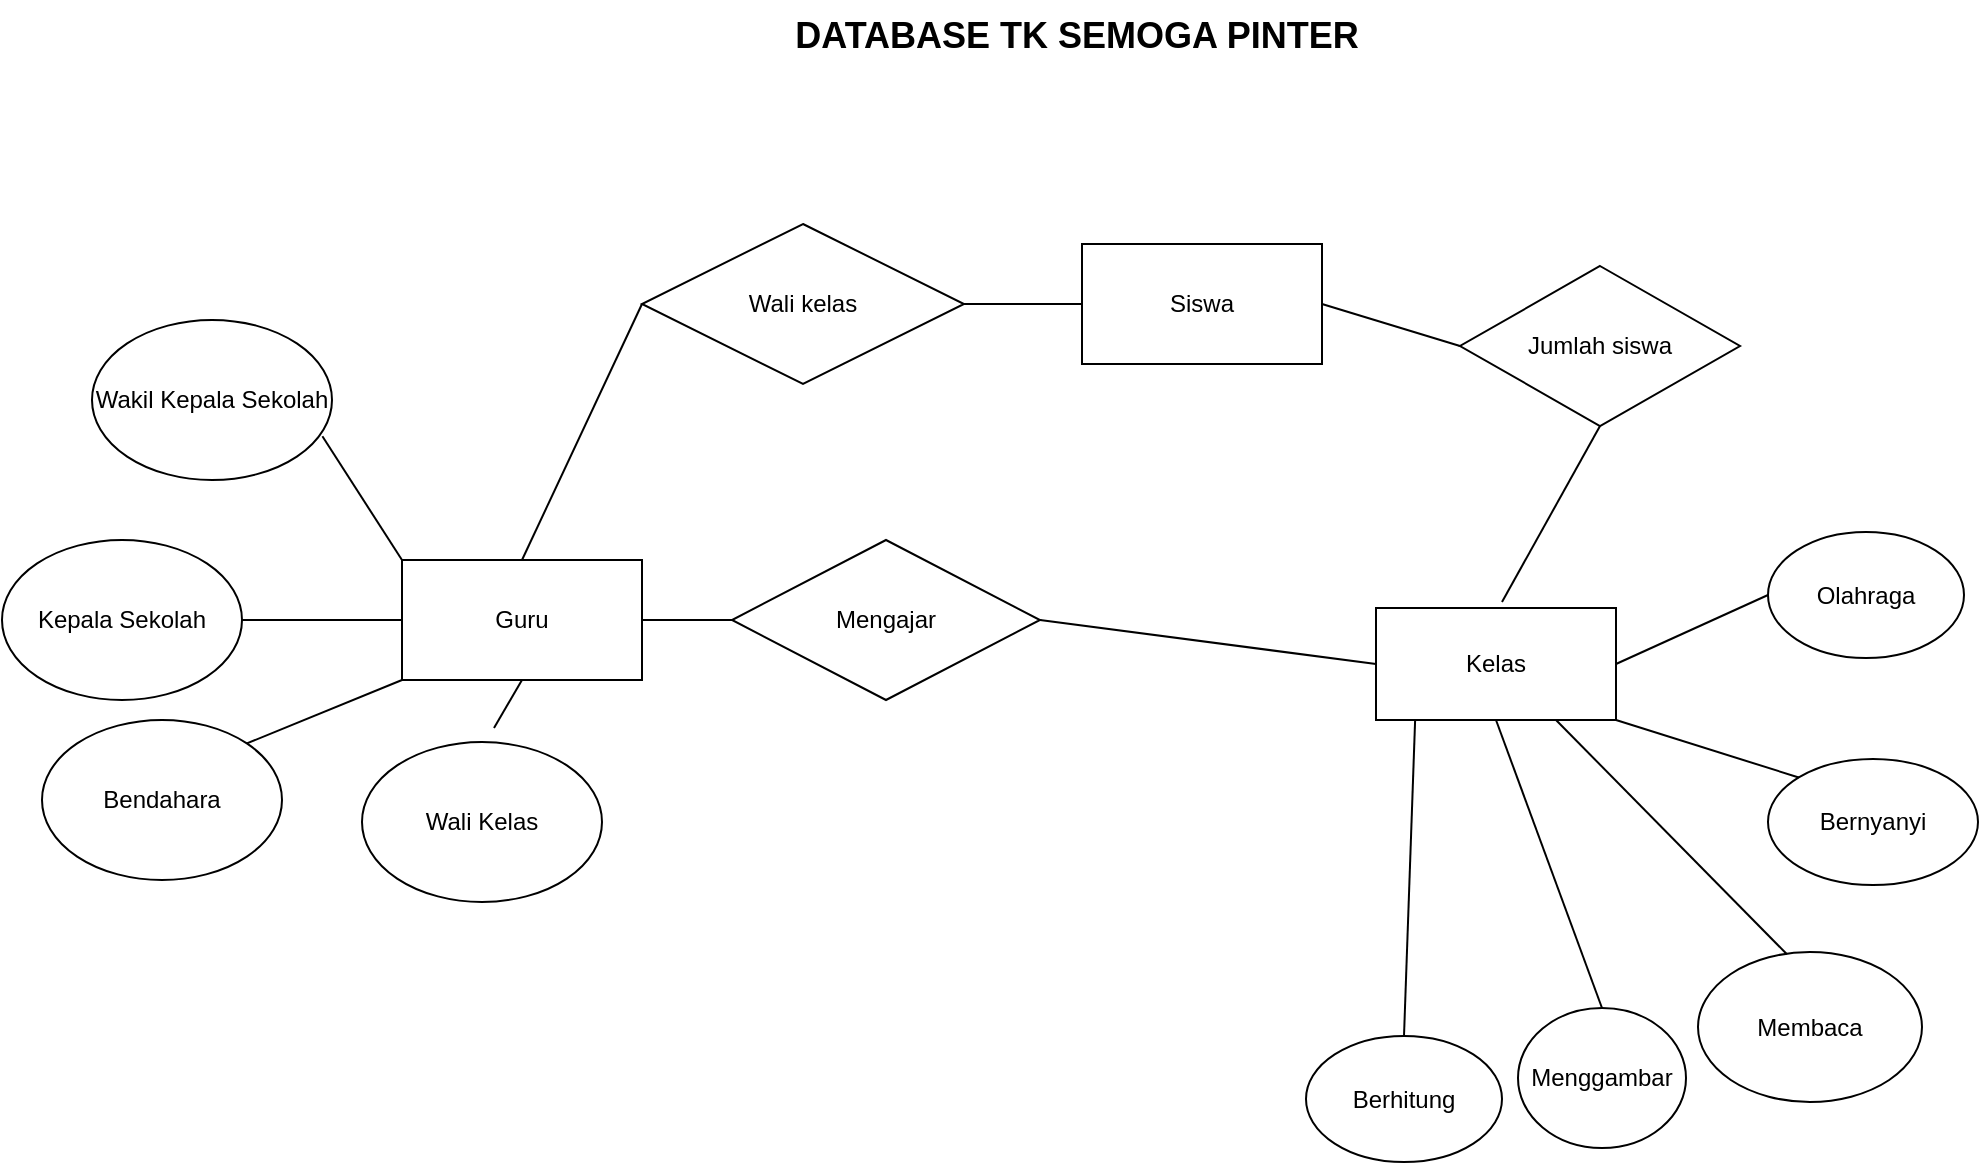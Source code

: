 <mxfile version="13.9.2" type="github">
  <diagram id="J-GzeOjwE6s1S8E7Yjq6" name="Page-1">
    <mxGraphModel dx="1117" dy="749" grid="1" gridSize="7" guides="1" tooltips="1" connect="1" arrows="1" fold="1" page="1" pageScale="1" pageWidth="1169" pageHeight="1654" math="0" shadow="0">
      <root>
        <mxCell id="0" />
        <mxCell id="1" parent="0" />
        <mxCell id="clS-MIO6Z_xPgHVX3ysG-19" value="Kepala Sekolah" style="ellipse;whiteSpace=wrap;html=1;" vertex="1" parent="1">
          <mxGeometry x="160" y="340" width="120" height="80" as="geometry" />
        </mxCell>
        <mxCell id="clS-MIO6Z_xPgHVX3ysG-20" value="Guru" style="rounded=0;whiteSpace=wrap;html=1;" vertex="1" parent="1">
          <mxGeometry x="360" y="350" width="120" height="60" as="geometry" />
        </mxCell>
        <mxCell id="clS-MIO6Z_xPgHVX3ysG-21" value="Wakil Kepala Sekolah" style="ellipse;whiteSpace=wrap;html=1;" vertex="1" parent="1">
          <mxGeometry x="205" y="230" width="120" height="80" as="geometry" />
        </mxCell>
        <mxCell id="clS-MIO6Z_xPgHVX3ysG-23" value="Bendahara" style="ellipse;whiteSpace=wrap;html=1;" vertex="1" parent="1">
          <mxGeometry x="180" y="430" width="120" height="80" as="geometry" />
        </mxCell>
        <mxCell id="clS-MIO6Z_xPgHVX3ysG-26" value="Mengajar" style="rhombus;whiteSpace=wrap;html=1;" vertex="1" parent="1">
          <mxGeometry x="525" y="340" width="154" height="80" as="geometry" />
        </mxCell>
        <mxCell id="clS-MIO6Z_xPgHVX3ysG-29" value="Wali Kelas" style="ellipse;whiteSpace=wrap;html=1;" vertex="1" parent="1">
          <mxGeometry x="340" y="441" width="120" height="80" as="geometry" />
        </mxCell>
        <mxCell id="clS-MIO6Z_xPgHVX3ysG-33" value="Kelas" style="rounded=0;whiteSpace=wrap;html=1;" vertex="1" parent="1">
          <mxGeometry x="847" y="374" width="120" height="56" as="geometry" />
        </mxCell>
        <mxCell id="clS-MIO6Z_xPgHVX3ysG-34" value="" style="endArrow=none;html=1;exitX=1;exitY=0.5;exitDx=0;exitDy=0;entryX=0;entryY=0.5;entryDx=0;entryDy=0;" edge="1" parent="1" source="clS-MIO6Z_xPgHVX3ysG-20" target="clS-MIO6Z_xPgHVX3ysG-26">
          <mxGeometry width="50" height="50" relative="1" as="geometry">
            <mxPoint x="553" y="554" as="sourcePoint" />
            <mxPoint x="603" y="504" as="targetPoint" />
          </mxGeometry>
        </mxCell>
        <mxCell id="clS-MIO6Z_xPgHVX3ysG-35" value="" style="endArrow=none;html=1;entryX=0;entryY=0.5;entryDx=0;entryDy=0;exitX=1;exitY=0.5;exitDx=0;exitDy=0;" edge="1" parent="1" source="clS-MIO6Z_xPgHVX3ysG-19" target="clS-MIO6Z_xPgHVX3ysG-20">
          <mxGeometry width="50" height="50" relative="1" as="geometry">
            <mxPoint x="553" y="554" as="sourcePoint" />
            <mxPoint x="603" y="504" as="targetPoint" />
          </mxGeometry>
        </mxCell>
        <mxCell id="clS-MIO6Z_xPgHVX3ysG-36" value="" style="endArrow=none;html=1;exitX=0;exitY=1;exitDx=0;exitDy=0;entryX=1;entryY=0;entryDx=0;entryDy=0;" edge="1" parent="1" source="clS-MIO6Z_xPgHVX3ysG-20" target="clS-MIO6Z_xPgHVX3ysG-23">
          <mxGeometry width="50" height="50" relative="1" as="geometry">
            <mxPoint x="553" y="554" as="sourcePoint" />
            <mxPoint x="603" y="504" as="targetPoint" />
          </mxGeometry>
        </mxCell>
        <mxCell id="clS-MIO6Z_xPgHVX3ysG-37" value="" style="endArrow=none;html=1;exitX=0.5;exitY=1;exitDx=0;exitDy=0;" edge="1" parent="1" source="clS-MIO6Z_xPgHVX3ysG-20">
          <mxGeometry width="50" height="50" relative="1" as="geometry">
            <mxPoint x="553" y="554" as="sourcePoint" />
            <mxPoint x="406" y="434" as="targetPoint" />
          </mxGeometry>
        </mxCell>
        <mxCell id="clS-MIO6Z_xPgHVX3ysG-38" value="" style="endArrow=none;html=1;exitX=0.96;exitY=0.727;exitDx=0;exitDy=0;exitPerimeter=0;entryX=0;entryY=0;entryDx=0;entryDy=0;" edge="1" parent="1" source="clS-MIO6Z_xPgHVX3ysG-21" target="clS-MIO6Z_xPgHVX3ysG-20">
          <mxGeometry width="50" height="50" relative="1" as="geometry">
            <mxPoint x="553" y="554" as="sourcePoint" />
            <mxPoint x="603" y="504" as="targetPoint" />
          </mxGeometry>
        </mxCell>
        <mxCell id="clS-MIO6Z_xPgHVX3ysG-40" value="Berhitung" style="ellipse;whiteSpace=wrap;html=1;" vertex="1" parent="1">
          <mxGeometry x="812" y="588" width="98" height="63" as="geometry" />
        </mxCell>
        <mxCell id="clS-MIO6Z_xPgHVX3ysG-41" value="Wali kelas" style="rhombus;whiteSpace=wrap;html=1;rounded=0;" vertex="1" parent="1">
          <mxGeometry x="480" y="182" width="161" height="80" as="geometry" />
        </mxCell>
        <mxCell id="clS-MIO6Z_xPgHVX3ysG-44" value="" style="endArrow=none;html=1;exitX=0.5;exitY=0;exitDx=0;exitDy=0;entryX=0;entryY=0.5;entryDx=0;entryDy=0;" edge="1" parent="1" source="clS-MIO6Z_xPgHVX3ysG-20" target="clS-MIO6Z_xPgHVX3ysG-41">
          <mxGeometry width="50" height="50" relative="1" as="geometry">
            <mxPoint x="553" y="491" as="sourcePoint" />
            <mxPoint x="603" y="441" as="targetPoint" />
          </mxGeometry>
        </mxCell>
        <mxCell id="clS-MIO6Z_xPgHVX3ysG-45" value="Bernyanyi" style="ellipse;whiteSpace=wrap;html=1;" vertex="1" parent="1">
          <mxGeometry x="1043" y="449.5" width="105" height="63" as="geometry" />
        </mxCell>
        <mxCell id="clS-MIO6Z_xPgHVX3ysG-46" value="Menggambar" style="ellipse;whiteSpace=wrap;html=1;" vertex="1" parent="1">
          <mxGeometry x="918" y="574" width="84" height="70" as="geometry" />
        </mxCell>
        <mxCell id="clS-MIO6Z_xPgHVX3ysG-47" value="Membaca" style="ellipse;whiteSpace=wrap;html=1;" vertex="1" parent="1">
          <mxGeometry x="1008" y="546" width="112" height="75" as="geometry" />
        </mxCell>
        <mxCell id="clS-MIO6Z_xPgHVX3ysG-48" value="Olahraga" style="ellipse;whiteSpace=wrap;html=1;" vertex="1" parent="1">
          <mxGeometry x="1043" y="336" width="98" height="63" as="geometry" />
        </mxCell>
        <mxCell id="clS-MIO6Z_xPgHVX3ysG-49" value="" style="endArrow=none;html=1;exitX=0.163;exitY=1.003;exitDx=0;exitDy=0;exitPerimeter=0;entryX=0.5;entryY=0;entryDx=0;entryDy=0;" edge="1" parent="1" source="clS-MIO6Z_xPgHVX3ysG-33" target="clS-MIO6Z_xPgHVX3ysG-40">
          <mxGeometry width="50" height="50" relative="1" as="geometry">
            <mxPoint x="553" y="470" as="sourcePoint" />
            <mxPoint x="693" y="455" as="targetPoint" />
          </mxGeometry>
        </mxCell>
        <mxCell id="clS-MIO6Z_xPgHVX3ysG-50" value="" style="endArrow=none;html=1;entryX=0.5;entryY=0;entryDx=0;entryDy=0;exitX=0.5;exitY=1;exitDx=0;exitDy=0;" edge="1" parent="1" source="clS-MIO6Z_xPgHVX3ysG-33" target="clS-MIO6Z_xPgHVX3ysG-46">
          <mxGeometry width="50" height="50" relative="1" as="geometry">
            <mxPoint x="553" y="470" as="sourcePoint" />
            <mxPoint x="603" y="420" as="targetPoint" />
          </mxGeometry>
        </mxCell>
        <mxCell id="clS-MIO6Z_xPgHVX3ysG-51" value="" style="endArrow=none;html=1;entryX=0.397;entryY=0.015;entryDx=0;entryDy=0;entryPerimeter=0;exitX=0.75;exitY=1;exitDx=0;exitDy=0;" edge="1" parent="1" source="clS-MIO6Z_xPgHVX3ysG-33" target="clS-MIO6Z_xPgHVX3ysG-47">
          <mxGeometry width="50" height="50" relative="1" as="geometry">
            <mxPoint x="553" y="470" as="sourcePoint" />
            <mxPoint x="603" y="420" as="targetPoint" />
          </mxGeometry>
        </mxCell>
        <mxCell id="clS-MIO6Z_xPgHVX3ysG-52" value="" style="endArrow=none;html=1;entryX=0;entryY=0;entryDx=0;entryDy=0;exitX=1;exitY=1;exitDx=0;exitDy=0;" edge="1" parent="1" source="clS-MIO6Z_xPgHVX3ysG-33" target="clS-MIO6Z_xPgHVX3ysG-45">
          <mxGeometry width="50" height="50" relative="1" as="geometry">
            <mxPoint x="553" y="470" as="sourcePoint" />
            <mxPoint x="603" y="420" as="targetPoint" />
          </mxGeometry>
        </mxCell>
        <mxCell id="clS-MIO6Z_xPgHVX3ysG-53" value="" style="endArrow=none;html=1;entryX=0;entryY=0.5;entryDx=0;entryDy=0;exitX=1;exitY=0.5;exitDx=0;exitDy=0;" edge="1" parent="1" source="clS-MIO6Z_xPgHVX3ysG-33" target="clS-MIO6Z_xPgHVX3ysG-48">
          <mxGeometry width="50" height="50" relative="1" as="geometry">
            <mxPoint x="553" y="470" as="sourcePoint" />
            <mxPoint x="603" y="420" as="targetPoint" />
          </mxGeometry>
        </mxCell>
        <mxCell id="clS-MIO6Z_xPgHVX3ysG-54" value="" style="endArrow=none;html=1;entryX=1;entryY=0.5;entryDx=0;entryDy=0;exitX=0;exitY=0.5;exitDx=0;exitDy=0;" edge="1" parent="1" source="clS-MIO6Z_xPgHVX3ysG-33" target="clS-MIO6Z_xPgHVX3ysG-26">
          <mxGeometry width="50" height="50" relative="1" as="geometry">
            <mxPoint x="553" y="470" as="sourcePoint" />
            <mxPoint x="603" y="420" as="targetPoint" />
          </mxGeometry>
        </mxCell>
        <mxCell id="clS-MIO6Z_xPgHVX3ysG-55" value="Siswa" style="rounded=0;whiteSpace=wrap;html=1;" vertex="1" parent="1">
          <mxGeometry x="700" y="192" width="120" height="60" as="geometry" />
        </mxCell>
        <mxCell id="clS-MIO6Z_xPgHVX3ysG-56" value="" style="endArrow=none;html=1;entryX=0;entryY=0.5;entryDx=0;entryDy=0;exitX=1;exitY=0.5;exitDx=0;exitDy=0;" edge="1" parent="1" source="clS-MIO6Z_xPgHVX3ysG-41" target="clS-MIO6Z_xPgHVX3ysG-55">
          <mxGeometry width="50" height="50" relative="1" as="geometry">
            <mxPoint x="553" y="470" as="sourcePoint" />
            <mxPoint x="603" y="420" as="targetPoint" />
          </mxGeometry>
        </mxCell>
        <mxCell id="clS-MIO6Z_xPgHVX3ysG-57" value="Jumlah siswa" style="rhombus;whiteSpace=wrap;html=1;" vertex="1" parent="1">
          <mxGeometry x="889" y="203" width="140" height="80" as="geometry" />
        </mxCell>
        <mxCell id="clS-MIO6Z_xPgHVX3ysG-58" value="" style="endArrow=none;html=1;entryX=0;entryY=0.5;entryDx=0;entryDy=0;exitX=1;exitY=0.5;exitDx=0;exitDy=0;" edge="1" parent="1" source="clS-MIO6Z_xPgHVX3ysG-55" target="clS-MIO6Z_xPgHVX3ysG-57">
          <mxGeometry width="50" height="50" relative="1" as="geometry">
            <mxPoint x="553" y="470" as="sourcePoint" />
            <mxPoint x="603" y="420" as="targetPoint" />
          </mxGeometry>
        </mxCell>
        <mxCell id="clS-MIO6Z_xPgHVX3ysG-59" value="" style="endArrow=none;html=1;entryX=0.5;entryY=1;entryDx=0;entryDy=0;" edge="1" parent="1" target="clS-MIO6Z_xPgHVX3ysG-57">
          <mxGeometry width="50" height="50" relative="1" as="geometry">
            <mxPoint x="910" y="371" as="sourcePoint" />
            <mxPoint x="603" y="420" as="targetPoint" />
          </mxGeometry>
        </mxCell>
        <mxCell id="clS-MIO6Z_xPgHVX3ysG-60" value="DATABASE TK SEMOGA PINTER" style="text;html=1;align=center;verticalAlign=middle;resizable=0;points=[];autosize=1;strokeWidth=1;fontSize=18;fontStyle=1" vertex="1" parent="1">
          <mxGeometry x="553" y="70" width="287" height="35" as="geometry" />
        </mxCell>
      </root>
    </mxGraphModel>
  </diagram>
</mxfile>
